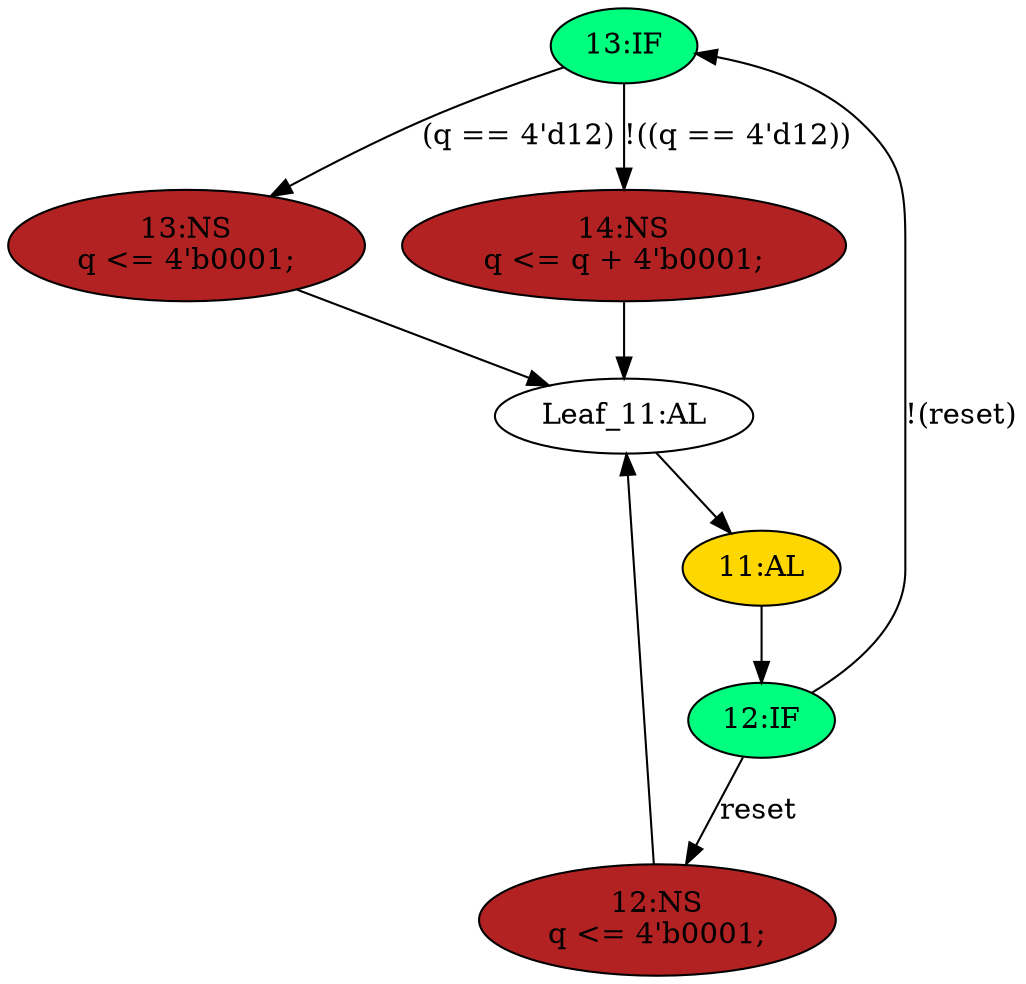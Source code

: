 strict digraph "compose( ,  )" {
	node [label="\N"];
	"13:IF"	[ast="<pyverilog.vparser.ast.IfStatement object at 0x7f9ed2ee4890>",
		fillcolor=springgreen,
		label="13:IF",
		statements="[]",
		style=filled,
		typ=IfStatement];
	"13:NS"	[ast="<pyverilog.vparser.ast.NonblockingSubstitution object at 0x7f9ed2ee4210>",
		fillcolor=firebrick,
		label="13:NS
q <= 4'b0001;",
		statements="[<pyverilog.vparser.ast.NonblockingSubstitution object at 0x7f9ed2ee4210>]",
		style=filled,
		typ=NonblockingSubstitution];
	"13:IF" -> "13:NS"	[cond="['q']",
		label="(q == 4'd12)",
		lineno=13];
	"14:NS"	[ast="<pyverilog.vparser.ast.NonblockingSubstitution object at 0x7f9ed2e8e4d0>",
		fillcolor=firebrick,
		label="14:NS
q <= q + 4'b0001;",
		statements="[<pyverilog.vparser.ast.NonblockingSubstitution object at 0x7f9ed2e8e4d0>]",
		style=filled,
		typ=NonblockingSubstitution];
	"13:IF" -> "14:NS"	[cond="['q']",
		label="!((q == 4'd12))",
		lineno=13];
	"11:AL"	[ast="<pyverilog.vparser.ast.Always object at 0x7f9ed2f75e10>",
		clk_sens=True,
		fillcolor=gold,
		label="11:AL",
		sens="['clk', 'reset']",
		statements="[]",
		style=filled,
		typ=Always,
		use_var="['q', 'reset']"];
	"12:IF"	[ast="<pyverilog.vparser.ast.IfStatement object at 0x7f9ed2ef7090>",
		fillcolor=springgreen,
		label="12:IF",
		statements="[]",
		style=filled,
		typ=IfStatement];
	"11:AL" -> "12:IF"	[cond="[]",
		lineno=None];
	"Leaf_11:AL"	[def_var="['q']",
		label="Leaf_11:AL"];
	"Leaf_11:AL" -> "11:AL";
	"13:NS" -> "Leaf_11:AL"	[cond="[]",
		lineno=None];
	"12:NS"	[ast="<pyverilog.vparser.ast.NonblockingSubstitution object at 0x7f9ed2ef7390>",
		fillcolor=firebrick,
		label="12:NS
q <= 4'b0001;",
		statements="[<pyverilog.vparser.ast.NonblockingSubstitution object at 0x7f9ed2ef7390>]",
		style=filled,
		typ=NonblockingSubstitution];
	"12:NS" -> "Leaf_11:AL"	[cond="[]",
		lineno=None];
	"12:IF" -> "13:IF"	[cond="['reset']",
		label="!(reset)",
		lineno=12];
	"12:IF" -> "12:NS"	[cond="['reset']",
		label=reset,
		lineno=12];
	"14:NS" -> "Leaf_11:AL"	[cond="[]",
		lineno=None];
}
